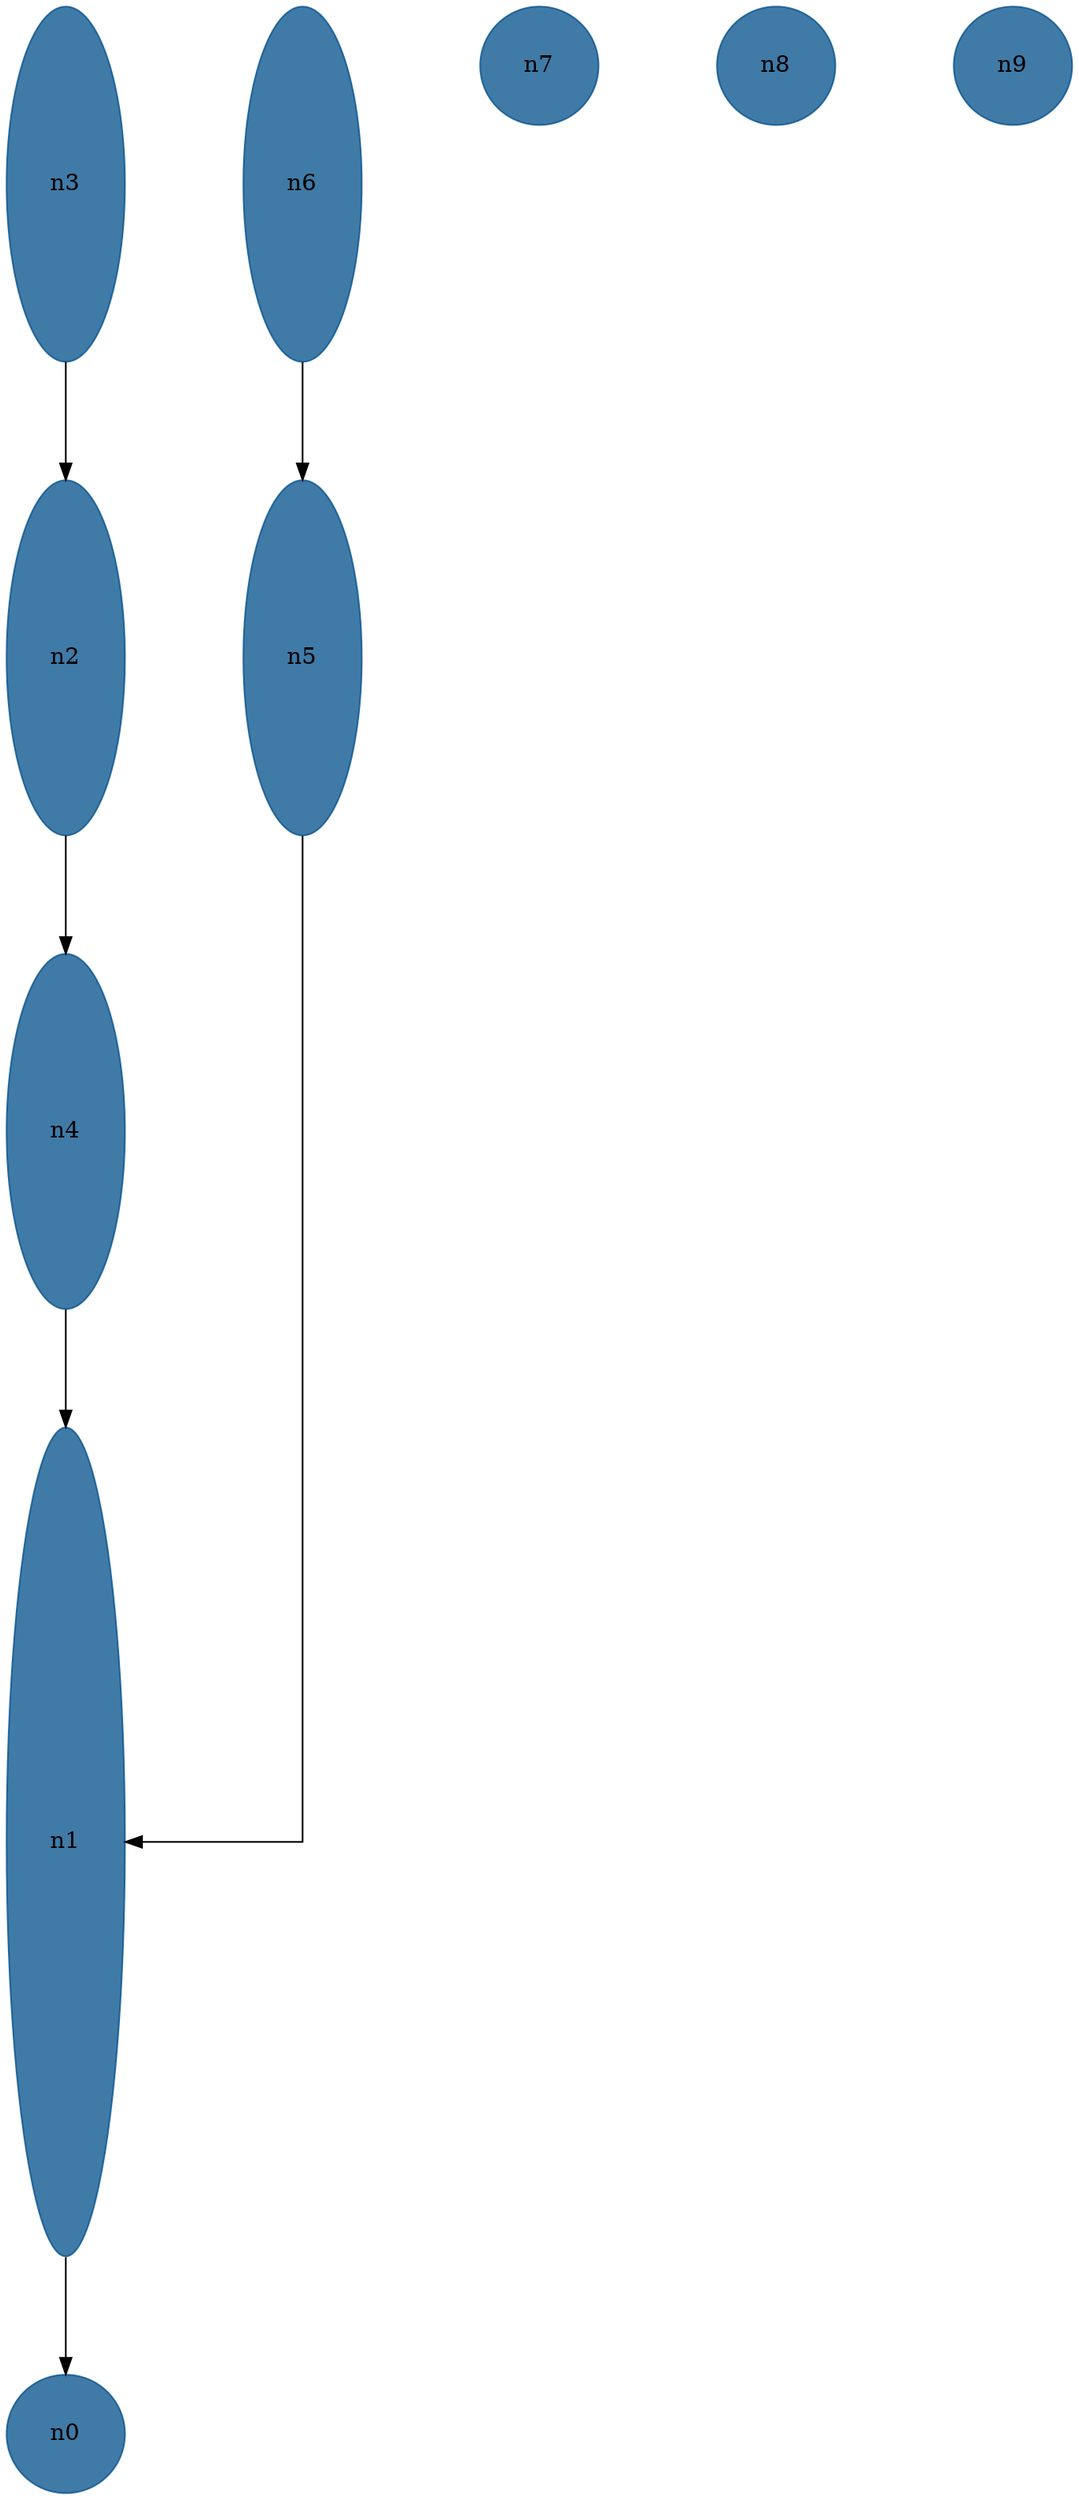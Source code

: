 //do not use DOT to generate pdf use NEATO or FDP
digraph{
layout="neato";
splines="ortho";
n3[shape="ellipse", style="filled", color="#004E8ABF", pos="0,21!", height="3", width="1"];
n3 -> n2;
n6[shape="ellipse", style="filled", color="#004E8ABF", pos="2,21!", height="3", width="1"];
n6 -> n5;
n7[shape="ellipse", style="filled", color="#004E8ABF", pos="4,22!", height="1", width="1"];
n8[shape="ellipse", style="filled", color="#004E8ABF", pos="6,22!", height="1", width="1"];
n9[shape="ellipse", style="filled", color="#004E8ABF", pos="8,22!", height="1", width="1"];
n2[shape="ellipse", style="filled", color="#004E8ABF", pos="0,17!", height="3", width="1"];
n2 -> n4;
n5[shape="ellipse", style="filled", color="#004E8ABF", pos="2,17!", height="3", width="1"];
n5 -> n1;
n4[shape="ellipse", style="filled", color="#004E8ABF", pos="0,13!", height="3", width="1"];
n4 -> n1;
n1[shape="ellipse", style="filled", color="#004E8ABF", pos="0,7!", height="7", width="1"];
n1 -> n0;
n0[shape="ellipse", style="filled", color="#004E8ABF", pos="0,2!", height="1", width="1"];
}